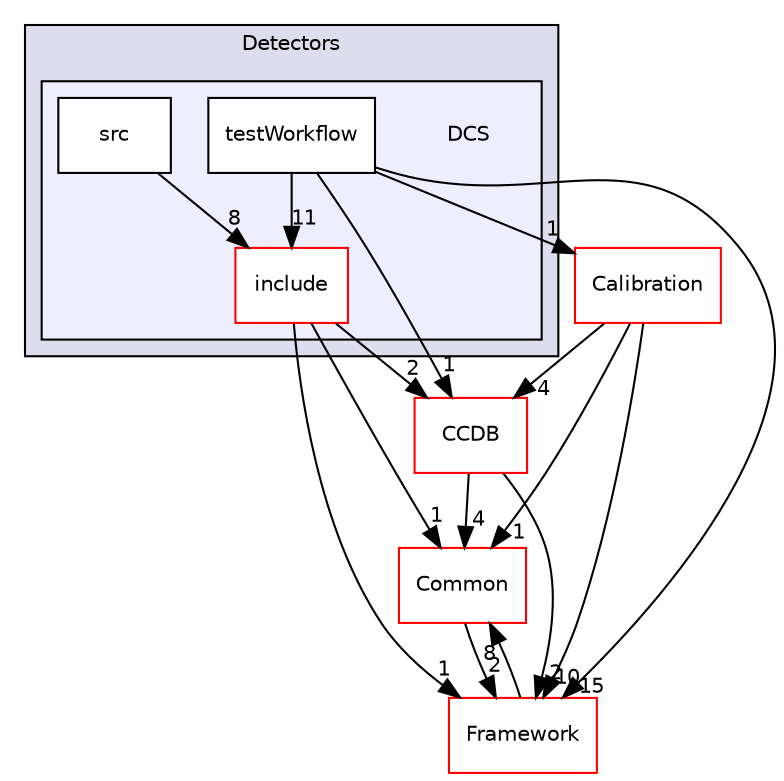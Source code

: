digraph "/home/travis/build/AliceO2Group/AliceO2/Detectors/DCS" {
  bgcolor=transparent;
  compound=true
  node [ fontsize="10", fontname="Helvetica"];
  edge [ labelfontsize="10", labelfontname="Helvetica"];
  subgraph clusterdir_051dca18e802f8e9474f2e30d29c04e0 {
    graph [ bgcolor="#ddddee", pencolor="black", label="Detectors" fontname="Helvetica", fontsize="10", URL="dir_051dca18e802f8e9474f2e30d29c04e0.html"]
  subgraph clusterdir_ca1300042d29623fa0e05e87bb12f4ef {
    graph [ bgcolor="#eeeeff", pencolor="black", label="" URL="dir_ca1300042d29623fa0e05e87bb12f4ef.html"];
    dir_ca1300042d29623fa0e05e87bb12f4ef [shape=plaintext label="DCS"];
    dir_c95f3e1f9928aa536053908b0b0602c6 [shape=box label="include" color="red" fillcolor="white" style="filled" URL="dir_c95f3e1f9928aa536053908b0b0602c6.html"];
    dir_e9ea418e89cc0d734b3a7586e8e2dedf [shape=box label="src" color="black" fillcolor="white" style="filled" URL="dir_e9ea418e89cc0d734b3a7586e8e2dedf.html"];
    dir_d89695b0df86a35291164b965ae6703a [shape=box label="testWorkflow" color="black" fillcolor="white" style="filled" URL="dir_d89695b0df86a35291164b965ae6703a.html"];
  }
  }
  dir_2f1defcce8b8bdfe202c8bfd41228d47 [shape=box label="Calibration" color="red" URL="dir_2f1defcce8b8bdfe202c8bfd41228d47.html"];
  dir_4ab6b4cc6a7edbff49100e9123df213f [shape=box label="Common" color="red" URL="dir_4ab6b4cc6a7edbff49100e9123df213f.html"];
  dir_6af676bf18881990e4083e191d0e63e0 [shape=box label="CCDB" color="red" URL="dir_6af676bf18881990e4083e191d0e63e0.html"];
  dir_bcbb2cf9a3d3d83e5515c82071a07177 [shape=box label="Framework" color="red" URL="dir_bcbb2cf9a3d3d83e5515c82071a07177.html"];
  dir_e9ea418e89cc0d734b3a7586e8e2dedf->dir_c95f3e1f9928aa536053908b0b0602c6 [headlabel="8", labeldistance=1.5 headhref="dir_000438_000086.html"];
  dir_d89695b0df86a35291164b965ae6703a->dir_2f1defcce8b8bdfe202c8bfd41228d47 [headlabel="1", labeldistance=1.5 headhref="dir_000439_000050.html"];
  dir_d89695b0df86a35291164b965ae6703a->dir_6af676bf18881990e4083e191d0e63e0 [headlabel="1", labeldistance=1.5 headhref="dir_000439_000028.html"];
  dir_d89695b0df86a35291164b965ae6703a->dir_c95f3e1f9928aa536053908b0b0602c6 [headlabel="11", labeldistance=1.5 headhref="dir_000439_000086.html"];
  dir_d89695b0df86a35291164b965ae6703a->dir_bcbb2cf9a3d3d83e5515c82071a07177 [headlabel="15", labeldistance=1.5 headhref="dir_000439_000063.html"];
  dir_2f1defcce8b8bdfe202c8bfd41228d47->dir_4ab6b4cc6a7edbff49100e9123df213f [headlabel="1", labeldistance=1.5 headhref="dir_000050_000036.html"];
  dir_2f1defcce8b8bdfe202c8bfd41228d47->dir_6af676bf18881990e4083e191d0e63e0 [headlabel="4", labeldistance=1.5 headhref="dir_000050_000028.html"];
  dir_2f1defcce8b8bdfe202c8bfd41228d47->dir_bcbb2cf9a3d3d83e5515c82071a07177 [headlabel="10", labeldistance=1.5 headhref="dir_000050_000063.html"];
  dir_4ab6b4cc6a7edbff49100e9123df213f->dir_bcbb2cf9a3d3d83e5515c82071a07177 [headlabel="2", labeldistance=1.5 headhref="dir_000036_000063.html"];
  dir_6af676bf18881990e4083e191d0e63e0->dir_4ab6b4cc6a7edbff49100e9123df213f [headlabel="4", labeldistance=1.5 headhref="dir_000028_000036.html"];
  dir_6af676bf18881990e4083e191d0e63e0->dir_bcbb2cf9a3d3d83e5515c82071a07177 [headlabel="2", labeldistance=1.5 headhref="dir_000028_000063.html"];
  dir_c95f3e1f9928aa536053908b0b0602c6->dir_4ab6b4cc6a7edbff49100e9123df213f [headlabel="1", labeldistance=1.5 headhref="dir_000086_000036.html"];
  dir_c95f3e1f9928aa536053908b0b0602c6->dir_6af676bf18881990e4083e191d0e63e0 [headlabel="2", labeldistance=1.5 headhref="dir_000086_000028.html"];
  dir_c95f3e1f9928aa536053908b0b0602c6->dir_bcbb2cf9a3d3d83e5515c82071a07177 [headlabel="1", labeldistance=1.5 headhref="dir_000086_000063.html"];
  dir_bcbb2cf9a3d3d83e5515c82071a07177->dir_4ab6b4cc6a7edbff49100e9123df213f [headlabel="8", labeldistance=1.5 headhref="dir_000063_000036.html"];
}
